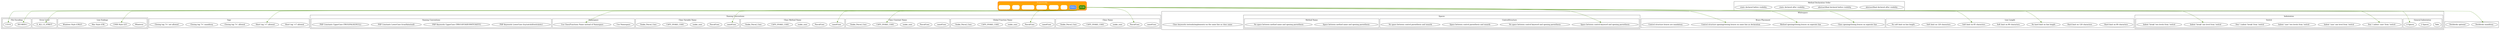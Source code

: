 digraph Standards {

    splines = "true"	
    
    node [
        constraint=false
    ];
      
/*
    splines = '' | none
    splines = line | false	
    splines = polyline	
    splines = ortho	
    splines = spline | true
*/

/*
    https://gist.github.com/potherca/6741287

    http://www.graphviz.org/doc/info/lang.html
    http://www.graphviz.org/doc/info/attrs.html

    http://graphviz-dev.appspot.com/

	subgraph cluster_coding_standard_name_1 {
		label = "Coding Standard Name"
		style="filled,rounded"
		fontcolor=white
        color=red
		fillcolor=orange

		node [
		    style="filled,rounded"
		    shape=box
		    fillcolor="palegreen"
		    color=white
		];
	}//
*/

	subgraph cluster_Frameworks {
		label = "Frameworks"
		style="filled,rounded"
		fontcolor=white
        color=red
		fillcolor=orange

		node [
		    style="filled,rounded"
		    shape=box
		    color=white
		    fontcolor=white
		];
		
		PSR     [label="PSR-2", fillcolor="cornflowerblue"]
		PEAR    [label="PEAR", fillcolor="chartreuse4"]
		ZEND    [label="Zend"]
		SYMFONY [label="Symfony"]
		CAKE    [label="Cake PHP"]
		TYPO    [label="Typo/Flow 3"]
		HORDE   [label="Horde"]
		WP      [label="WordPress"]
	}//Frameworks

	subgraph cluster_Tags {
		label = "Tags"
		
		tag_shortTagAllowed    [label="Short tag '<?' allowed"]
		tag_shortTagNotAllowed [label="Short tag '<?' allowed"]

		tag_closingTagAllowed    [label="Closing tag '?>' allowed"]
		tag_closingTagManditory  [label="Closing tag '?>' manditory"]
		tag_closingTagNotAllowed [label="Closing tag '?>' not allowed"]
	}//Tags
	
	
	subgraph cluster_NameConventions {
		label = "Naming Conventions"
        /* Available Casing Styles are:

            camel       : camelCase         - camel case, first letter lowercase
            pascal      : PascalCase        - camel case, first letter uppercase
            snake       : snake_case        - snakecase, all letters lowercase
            snakeCaps   : CAPS_SNAKE_CASE   - snakecase, all letters uppercase
            snakePascal : Snake_Pascal_Case        - snakecase, all letters lowercase except first of each word

        */

    	subgraph cluster_ClassName {
    		label = "Class Name"
            name_class_camel       [label="camelCase"]
            name_class_pascal      [label="PascalCase"]
            name_class_snake       [label="snake_case"]
            name_class_snakeCaps   [label="CAPS_SNAKE_CASE"]
            name_class_snakePascal [label="Snake_Pascal_Case"]
        }//ClassName


    	subgraph cluster_FunctionName {
    		label = "Global Function Name"
            name_function_camel       [label="camelCase"]
            name_function_pascal      [label="PascalCase"]
            name_function_snake       [label="snake_case"]
            name_function_snakeCaps   [label="CAPS_SNAKE_CASE"]
            name_function_snakePascal [label="Snake_Pascal_Case"]
        }//FunctionName


    	subgraph cluster_classConstantName {
    		label = "Class Constant Name"
            name_classConstant_camel       [label="camelCase"]
            name_classConstant_pascal      [label="PascalCase"]
            name_classConstant_snake       [label="snake_case"]
            name_classConstant_snakeCaps   [label="CAPS_SNAKE_CASE"]
            name_classConstant_snakePascal [label="Snake_Pascal_Case"]
        }//ClassConstantName


    	subgraph cluster_classMethodName {
    		label = "Class Method Name"
            name_classMethod_camel       [label="camelCase"]
            name_classMethod_pascal      [label="PascalCase"]
            name_classMethod_snake       [label="snake_case"]
            name_classMethod_snakeCaps   [label="CAPS_SNAKE_CASE"]
            name_classMethod_snakePascal [label="Snake_Pascal_Case"]
        }//ClassMethodName

    	subgraph cluster_classVariableName {
    		label = "Class Variable Name"
            name_classVariable_camel       [label="camelCase"]
            name_classVariable_pascal      [label="PascalCase"]
            name_classVariable_snake       [label="snake_case"]
            name_classVariable_snakeCaps   [label="CAPS_SNAKE_CASE"]
            name_classVariable_snakePascal [label="Snake_Pascal_Case"]
        }//ClassVariableName

	    subgraph cluster_Namespace {
	        label="Namespace"
        	namespace_proper [label="Use Namespace"]
        	namespace_poorMans [label="Use Class/Functions Name instead of Namespace"]
        }//Namespace

    	subgraph cluster_PhpCasing {
            PhpKeywords_lowerCase  [label="PHP Keywords LowerCase (try/catch/if/switch/etc)"]
            PhpKeywords_upperCase  [label="PHP Keywords UpperCase (TRY/CATCH/IF/SWITCH/ETC)"]

            PhpConstants_lowerCase [label="PHP Constants LowerCase (true/false/null)"]
            PhpConstants_upperCase [label="PHP Constants UpperCase (TRUE/FALSE/NULL)"]
        }//PhpCasing
	}//NameConventions

	subgraph cluster_Whitespace {
		label = "Whitespace"
		
	    subgraph cluster_Indentation {
		    label = "Indentation"

	        subgraph cluster_General {
	            label="General Indentation"
		        indentation_tabs    [label="Tabs"]
		        indentation_2spaces [label="2 Spaces"]
		        indentation_4spaces [label="4 Spaces"]
            }//General

	        subgraph cluster_SwitchIndentation {
		        label = "Switch"

		        indentation_switch_case_0   [label="Don`t indent 'case' from 'switch'"]
		        indentation_switch_case_1   [label="Indent 'case' one level from 'switch'"]
		        indentation_switch_case_2   [label="Indent 'case' two levels from 'switch'"]
		
		        indentation_switch_break_0   [label="Don`t indent 'break' from 'switch'"]
		        indentation_switch_break_1   [label="Indent 'break' one level from 'switch'"]
		        indentation_switch_break_2   [label="Indent 'break' two levels from 'switch'"]
            }//SwitchIndentation
        }//Indentation

        subgraph cluster_LineLength {
            label = "Line Length"

            linelength_HardLimit80  [label="Hard limit on 80 characters"]
            linelength_HardLimit120 [label="Hard limit on 120 characters"]
            linelength_noHardLimit  [label="No hard limit on line length"]

            linelength_softLimit80  [label="Soft limit on 80 characters"]
            linelength_softLimit85  [label="Soft limit on 85 characters"]
            linelength_softLimit120 [label="Soft limit on 120 characters"]
            linelength_noSoftLimit  [label="No soft limit on line length"]
        }//LineLength


        classAndCrew_sameLine [label="Class keywords (extends/implements) on the same line as class name"]

        subgraph cluster_Braces {
            label = "Brace Placement"

            /* Available Casing Styles are:

                KandR       : K & R Style (Kernighan and Ritchie)
                             Both opening and closing braces on a seperates line
                             from the class/method/control structure declaration
                OTBS        : "one true brace style"
                             The opening brace on the same line as the
                             class/method/control structure declaration with the
                             closing brace on a seperates line. Except for 'else'
                             and 'elseif' keywords.
                STROUSTRUP  : Bjarne Stroustrup's adaptation of K&R style
                             The opening brace on the same line as the
                             class/method/control structure declaration with the
                             closing brace on a seperates line. Even for 'else'
                             and 'elseif' keywords.
            */

            brace_class_KandR [label="Class opening/closing braces on seperate line"]

            brace_method_KandR [label="Method opening/closing braces on seperate line"]

            brace_controlStructure_OTBS [label="Control structure opening/closing braces on same line as declaration"]

            brace_controlStructure_mandatory [label="Control structure braces are mandatory"]
        }//Braces

	    subgraph cluster_Spaces {
            label="Spaces"

	        subgraph cluster_ControlStructure {
    	        label="ControlStructure"
                controlStructureKeyword_spaceAfter      [label="Space between control keyword and opening parenthesis"]
                controlStructureKeyword_noSpaceAfter    [label="No space between control keyword and opening parenthesis"]
	
                controlStructureParentheses_spaces      [label="Space between control parenthesis and innards"]
                controlStructureParentheses_noSpaces    [label="No space between control parenthesis and innards"]
            }//ControlStructure

	        subgraph cluster_MethodName {
	            label="Method Name"
                methodName_spaceAfter   [label="Space between method name and opening parenthesis"]
                methodName_noSpaceAfter [label="No space between method name and opening parenthesis"]
            }//MethodName
        }//Spaces
	}//Whitespace

    subgraph cluster_Comments {
        docblocks_mandatory [label="Docblocks manditory"]
        docblocks_optional  [label="Docblocks optional"]
    }//Comments

    subgraph cluster_DeclareOrder {
	    label = "Method Declaration Order"

    	declareOrder_method_visibilityBeforeFinal   [label="abstract/final declared after visibility"]
    	declareOrder_method_visibilityAfterFinal    [label="abstract/final declared before visibility"]

    	declareOrder_method_visibilityBeforeStatic  [label="static declared after visibility"]
    	declareOrder_method_visibilityAfterStatic   [label="static declared before visibility"]
    }//DeclareOrder

	subgraph cluster_Miscellaneous {
	    subgraph cluster_FileEncoding {
	        label = "File Encoding"
        	encoding_utf8       [label="UTF-8"]
        	encoding_ISO_8859_1 [label="ISO-8859-1"]
        }//FileEncoding

	    subgraph cluster_ErrorLevel {
	        label = "Error Level"
	         //errorLevel_All [label="E_ALL"]
	         errorLevel_Strict  [label="E_ALL | E_STRICT"]
        }//ErrorLevel

	    subgraph cluster_LineEnding {
	        label = "Line Endings"
        	lineEnding_any  [label="Whatever"]
        	lineEnding_LF   [label="UNIX Style (LF)"]
        	lineEnding_CR   [label="Mac Style (CR)"]
        	lineEnding_LFCR [label="Windows Style (CRLF)"]
        }//FileEncoding
    }//Miscellaneous


    edge [color="cornflowerblue"]
    PSR -> encoding_utf8

    edge [color="chartreuse4"]

    PEAR -> indentation_4spaces
    PEAR -> linelength_noHardLimit
    PEAR -> linelength_softLimit85
    PEAR -> brace_controlStructure_OTBS
    PEAR -> indentation_switch_case_0
    PEAR -> indentation_switch_break_1
    PEAR -> brace_class_KandR
    PEAR -> brace_method_KandR
    PEAR -> docblocks_mandatory
    PEAR -> tag_shortTagNotAllowed
    PEAR -> name_function_pascal
    PEAR -> namespace_poorMans
    PEAR -> name_class_pascal
    PEAR -> name_classMethod_camel
    PEAR -> name_classVariable_camel
    PEAR -> name_classConstant_snakeCaps
    PEAR -> encoding_utf8
    PEAR -> encoding_ISO_8859_1
    PEAR -> lineEnding_LF
    PEAR -> errorLevel_Strict
    PEAR -> controlStructureKeyword_spaceAfter

/*
    PEAR ->
    PEAR ->
    PEAR ->
    PEAR ->
    PEAR ->
*/
}//Standards

#EOF
